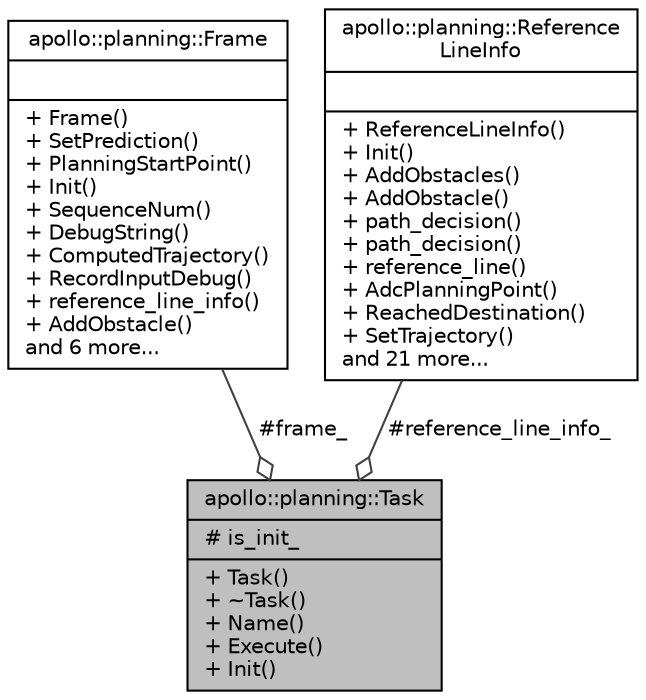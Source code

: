 digraph "apollo::planning::Task"
{
  edge [fontname="Helvetica",fontsize="10",labelfontname="Helvetica",labelfontsize="10"];
  node [fontname="Helvetica",fontsize="10",shape=record];
  Node1 [label="{apollo::planning::Task\n|# is_init_\l|+ Task()\l+ ~Task()\l+ Name()\l+ Execute()\l+ Init()\l}",height=0.2,width=0.4,color="black", fillcolor="grey75", style="filled" fontcolor="black"];
  Node2 -> Node1 [color="grey25",fontsize="10",style="solid",label=" #frame_" ,arrowhead="odiamond",fontname="Helvetica"];
  Node2 [label="{apollo::planning::Frame\n||+ Frame()\l+ SetPrediction()\l+ PlanningStartPoint()\l+ Init()\l+ SequenceNum()\l+ DebugString()\l+ ComputedTrajectory()\l+ RecordInputDebug()\l+ reference_line_info()\l+ AddObstacle()\land 6 more...\l}",height=0.2,width=0.4,color="black", fillcolor="white", style="filled",URL="$classapollo_1_1planning_1_1Frame.html"];
  Node3 -> Node1 [color="grey25",fontsize="10",style="solid",label=" #reference_line_info_" ,arrowhead="odiamond",fontname="Helvetica"];
  Node3 [label="{apollo::planning::Reference\lLineInfo\n||+ ReferenceLineInfo()\l+ Init()\l+ AddObstacles()\l+ AddObstacle()\l+ path_decision()\l+ path_decision()\l+ reference_line()\l+ AdcPlanningPoint()\l+ ReachedDestination()\l+ SetTrajectory()\land 21 more...\l}",height=0.2,width=0.4,color="black", fillcolor="white", style="filled",URL="$classapollo_1_1planning_1_1ReferenceLineInfo.html"];
}
